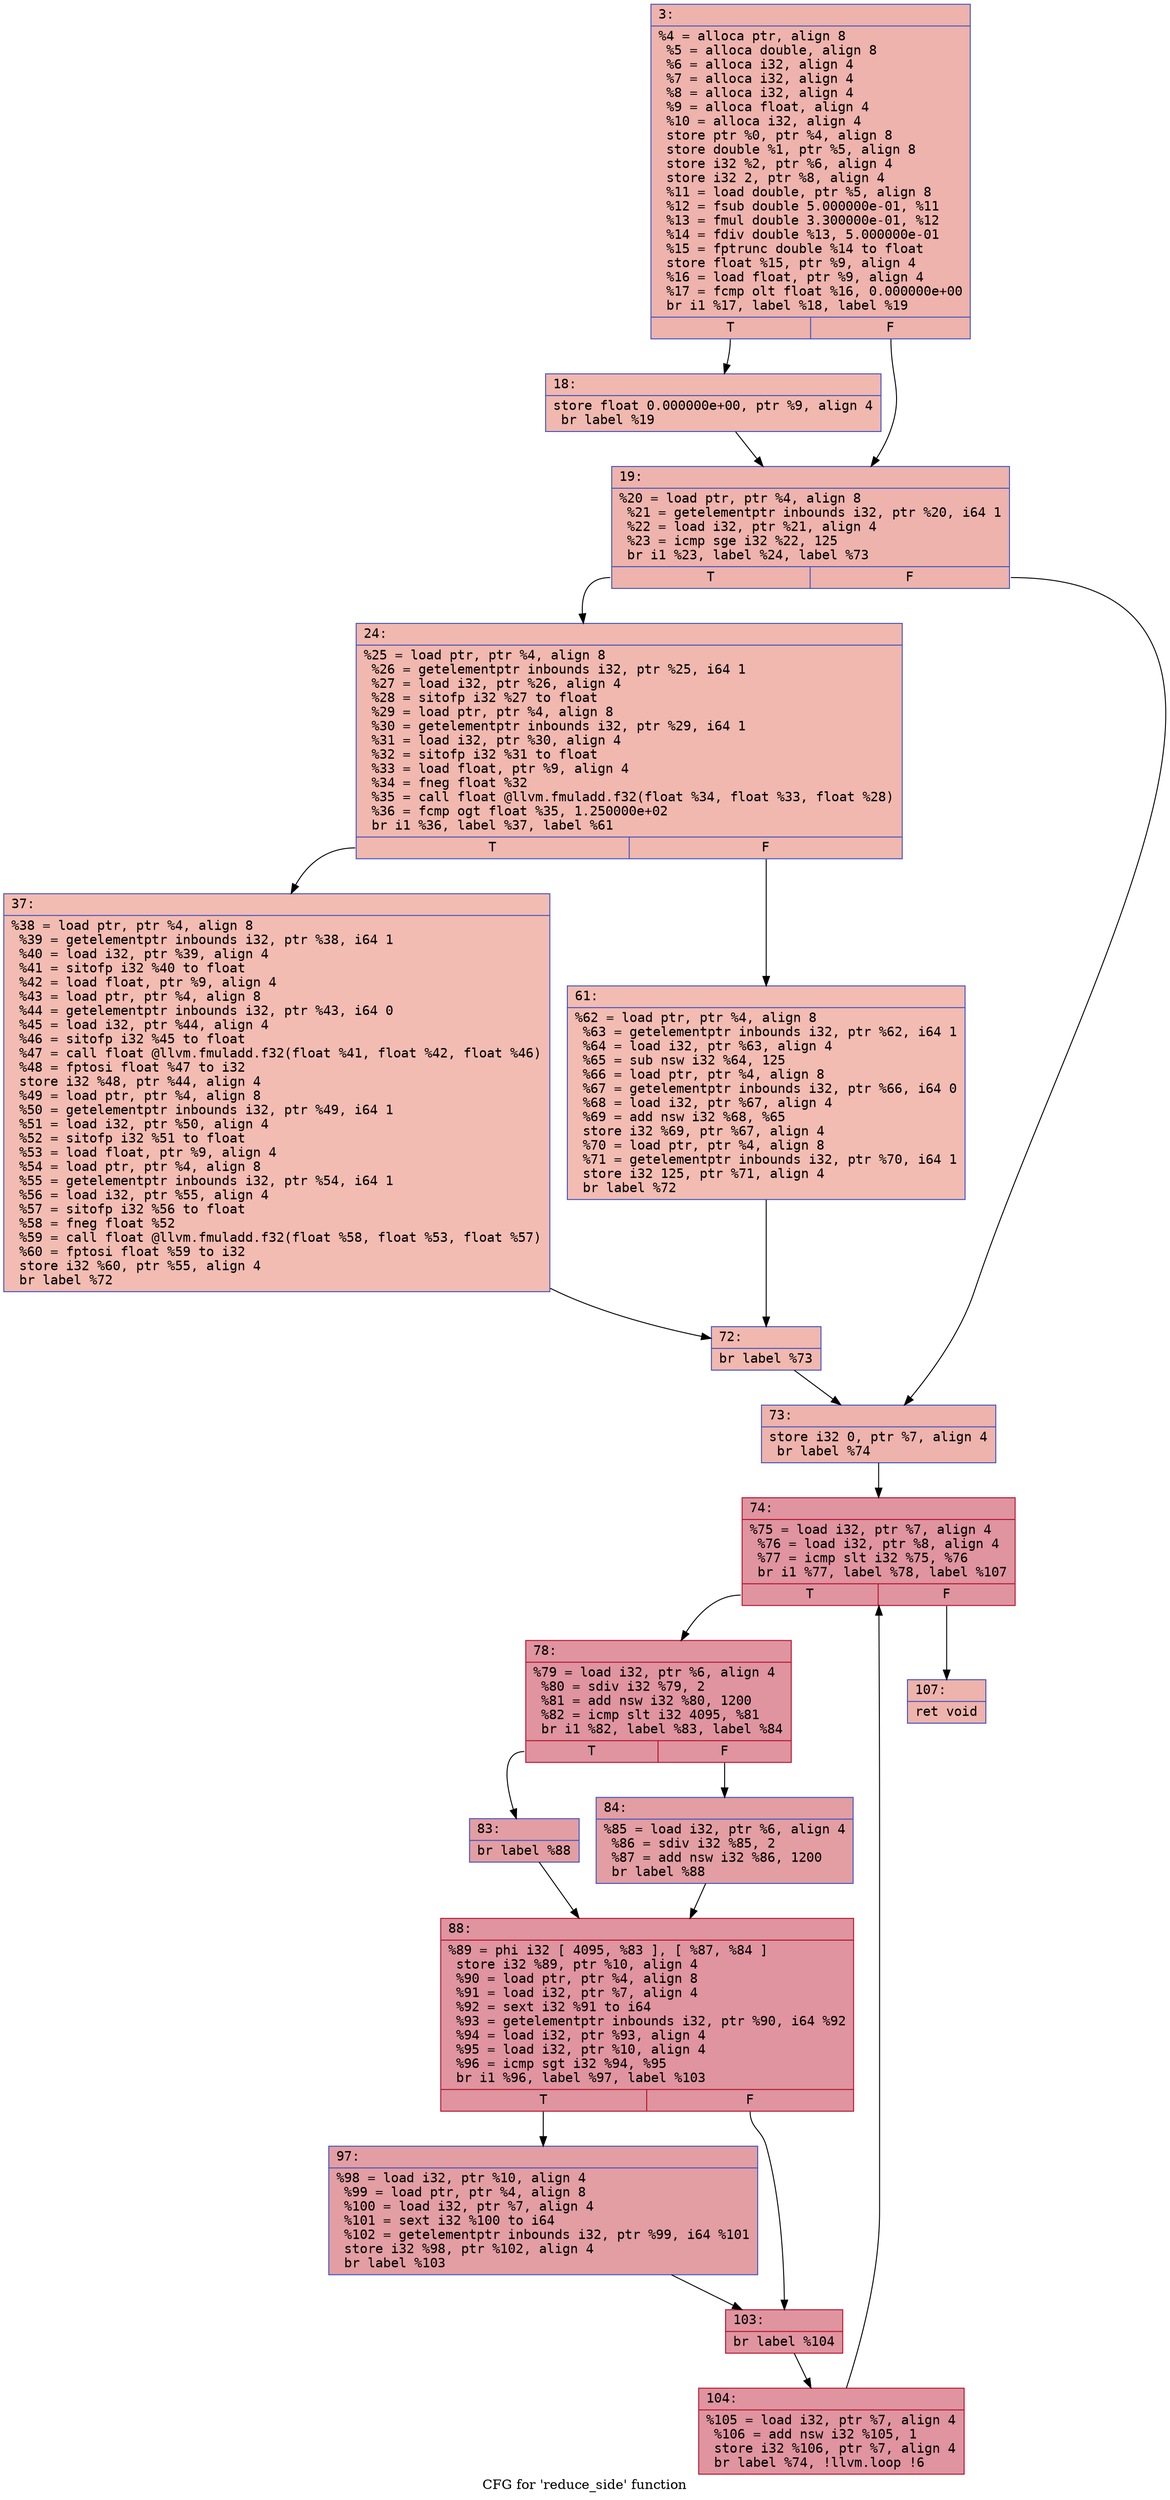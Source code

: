 digraph "CFG for 'reduce_side' function" {
	label="CFG for 'reduce_side' function";

	Node0x600001614410 [shape=record,color="#3d50c3ff", style=filled, fillcolor="#d6524470" fontname="Courier",label="{3:\l|  %4 = alloca ptr, align 8\l  %5 = alloca double, align 8\l  %6 = alloca i32, align 4\l  %7 = alloca i32, align 4\l  %8 = alloca i32, align 4\l  %9 = alloca float, align 4\l  %10 = alloca i32, align 4\l  store ptr %0, ptr %4, align 8\l  store double %1, ptr %5, align 8\l  store i32 %2, ptr %6, align 4\l  store i32 2, ptr %8, align 4\l  %11 = load double, ptr %5, align 8\l  %12 = fsub double 5.000000e-01, %11\l  %13 = fmul double 3.300000e-01, %12\l  %14 = fdiv double %13, 5.000000e-01\l  %15 = fptrunc double %14 to float\l  store float %15, ptr %9, align 4\l  %16 = load float, ptr %9, align 4\l  %17 = fcmp olt float %16, 0.000000e+00\l  br i1 %17, label %18, label %19\l|{<s0>T|<s1>F}}"];
	Node0x600001614410:s0 -> Node0x600001614460[tooltip="3 -> 18\nProbability 50.00%" ];
	Node0x600001614410:s1 -> Node0x6000016144b0[tooltip="3 -> 19\nProbability 50.00%" ];
	Node0x600001614460 [shape=record,color="#3d50c3ff", style=filled, fillcolor="#dc5d4a70" fontname="Courier",label="{18:\l|  store float 0.000000e+00, ptr %9, align 4\l  br label %19\l}"];
	Node0x600001614460 -> Node0x6000016144b0[tooltip="18 -> 19\nProbability 100.00%" ];
	Node0x6000016144b0 [shape=record,color="#3d50c3ff", style=filled, fillcolor="#d6524470" fontname="Courier",label="{19:\l|  %20 = load ptr, ptr %4, align 8\l  %21 = getelementptr inbounds i32, ptr %20, i64 1\l  %22 = load i32, ptr %21, align 4\l  %23 = icmp sge i32 %22, 125\l  br i1 %23, label %24, label %73\l|{<s0>T|<s1>F}}"];
	Node0x6000016144b0:s0 -> Node0x600001614500[tooltip="19 -> 24\nProbability 50.00%" ];
	Node0x6000016144b0:s1 -> Node0x600001614640[tooltip="19 -> 73\nProbability 50.00%" ];
	Node0x600001614500 [shape=record,color="#3d50c3ff", style=filled, fillcolor="#dc5d4a70" fontname="Courier",label="{24:\l|  %25 = load ptr, ptr %4, align 8\l  %26 = getelementptr inbounds i32, ptr %25, i64 1\l  %27 = load i32, ptr %26, align 4\l  %28 = sitofp i32 %27 to float\l  %29 = load ptr, ptr %4, align 8\l  %30 = getelementptr inbounds i32, ptr %29, i64 1\l  %31 = load i32, ptr %30, align 4\l  %32 = sitofp i32 %31 to float\l  %33 = load float, ptr %9, align 4\l  %34 = fneg float %32\l  %35 = call float @llvm.fmuladd.f32(float %34, float %33, float %28)\l  %36 = fcmp ogt float %35, 1.250000e+02\l  br i1 %36, label %37, label %61\l|{<s0>T|<s1>F}}"];
	Node0x600001614500:s0 -> Node0x600001614550[tooltip="24 -> 37\nProbability 50.00%" ];
	Node0x600001614500:s1 -> Node0x6000016145a0[tooltip="24 -> 61\nProbability 50.00%" ];
	Node0x600001614550 [shape=record,color="#3d50c3ff", style=filled, fillcolor="#e1675170" fontname="Courier",label="{37:\l|  %38 = load ptr, ptr %4, align 8\l  %39 = getelementptr inbounds i32, ptr %38, i64 1\l  %40 = load i32, ptr %39, align 4\l  %41 = sitofp i32 %40 to float\l  %42 = load float, ptr %9, align 4\l  %43 = load ptr, ptr %4, align 8\l  %44 = getelementptr inbounds i32, ptr %43, i64 0\l  %45 = load i32, ptr %44, align 4\l  %46 = sitofp i32 %45 to float\l  %47 = call float @llvm.fmuladd.f32(float %41, float %42, float %46)\l  %48 = fptosi float %47 to i32\l  store i32 %48, ptr %44, align 4\l  %49 = load ptr, ptr %4, align 8\l  %50 = getelementptr inbounds i32, ptr %49, i64 1\l  %51 = load i32, ptr %50, align 4\l  %52 = sitofp i32 %51 to float\l  %53 = load float, ptr %9, align 4\l  %54 = load ptr, ptr %4, align 8\l  %55 = getelementptr inbounds i32, ptr %54, i64 1\l  %56 = load i32, ptr %55, align 4\l  %57 = sitofp i32 %56 to float\l  %58 = fneg float %52\l  %59 = call float @llvm.fmuladd.f32(float %58, float %53, float %57)\l  %60 = fptosi float %59 to i32\l  store i32 %60, ptr %55, align 4\l  br label %72\l}"];
	Node0x600001614550 -> Node0x6000016145f0[tooltip="37 -> 72\nProbability 100.00%" ];
	Node0x6000016145a0 [shape=record,color="#3d50c3ff", style=filled, fillcolor="#e1675170" fontname="Courier",label="{61:\l|  %62 = load ptr, ptr %4, align 8\l  %63 = getelementptr inbounds i32, ptr %62, i64 1\l  %64 = load i32, ptr %63, align 4\l  %65 = sub nsw i32 %64, 125\l  %66 = load ptr, ptr %4, align 8\l  %67 = getelementptr inbounds i32, ptr %66, i64 0\l  %68 = load i32, ptr %67, align 4\l  %69 = add nsw i32 %68, %65\l  store i32 %69, ptr %67, align 4\l  %70 = load ptr, ptr %4, align 8\l  %71 = getelementptr inbounds i32, ptr %70, i64 1\l  store i32 125, ptr %71, align 4\l  br label %72\l}"];
	Node0x6000016145a0 -> Node0x6000016145f0[tooltip="61 -> 72\nProbability 100.00%" ];
	Node0x6000016145f0 [shape=record,color="#3d50c3ff", style=filled, fillcolor="#dc5d4a70" fontname="Courier",label="{72:\l|  br label %73\l}"];
	Node0x6000016145f0 -> Node0x600001614640[tooltip="72 -> 73\nProbability 100.00%" ];
	Node0x600001614640 [shape=record,color="#3d50c3ff", style=filled, fillcolor="#d6524470" fontname="Courier",label="{73:\l|  store i32 0, ptr %7, align 4\l  br label %74\l}"];
	Node0x600001614640 -> Node0x600001614690[tooltip="73 -> 74\nProbability 100.00%" ];
	Node0x600001614690 [shape=record,color="#b70d28ff", style=filled, fillcolor="#b70d2870" fontname="Courier",label="{74:\l|  %75 = load i32, ptr %7, align 4\l  %76 = load i32, ptr %8, align 4\l  %77 = icmp slt i32 %75, %76\l  br i1 %77, label %78, label %107\l|{<s0>T|<s1>F}}"];
	Node0x600001614690:s0 -> Node0x6000016146e0[tooltip="74 -> 78\nProbability 96.88%" ];
	Node0x600001614690:s1 -> Node0x600001614910[tooltip="74 -> 107\nProbability 3.12%" ];
	Node0x6000016146e0 [shape=record,color="#b70d28ff", style=filled, fillcolor="#b70d2870" fontname="Courier",label="{78:\l|  %79 = load i32, ptr %6, align 4\l  %80 = sdiv i32 %79, 2\l  %81 = add nsw i32 %80, 1200\l  %82 = icmp slt i32 4095, %81\l  br i1 %82, label %83, label %84\l|{<s0>T|<s1>F}}"];
	Node0x6000016146e0:s0 -> Node0x600001614730[tooltip="78 -> 83\nProbability 50.00%" ];
	Node0x6000016146e0:s1 -> Node0x600001614780[tooltip="78 -> 84\nProbability 50.00%" ];
	Node0x600001614730 [shape=record,color="#3d50c3ff", style=filled, fillcolor="#be242e70" fontname="Courier",label="{83:\l|  br label %88\l}"];
	Node0x600001614730 -> Node0x6000016147d0[tooltip="83 -> 88\nProbability 100.00%" ];
	Node0x600001614780 [shape=record,color="#3d50c3ff", style=filled, fillcolor="#be242e70" fontname="Courier",label="{84:\l|  %85 = load i32, ptr %6, align 4\l  %86 = sdiv i32 %85, 2\l  %87 = add nsw i32 %86, 1200\l  br label %88\l}"];
	Node0x600001614780 -> Node0x6000016147d0[tooltip="84 -> 88\nProbability 100.00%" ];
	Node0x6000016147d0 [shape=record,color="#b70d28ff", style=filled, fillcolor="#b70d2870" fontname="Courier",label="{88:\l|  %89 = phi i32 [ 4095, %83 ], [ %87, %84 ]\l  store i32 %89, ptr %10, align 4\l  %90 = load ptr, ptr %4, align 8\l  %91 = load i32, ptr %7, align 4\l  %92 = sext i32 %91 to i64\l  %93 = getelementptr inbounds i32, ptr %90, i64 %92\l  %94 = load i32, ptr %93, align 4\l  %95 = load i32, ptr %10, align 4\l  %96 = icmp sgt i32 %94, %95\l  br i1 %96, label %97, label %103\l|{<s0>T|<s1>F}}"];
	Node0x6000016147d0:s0 -> Node0x600001614820[tooltip="88 -> 97\nProbability 50.00%" ];
	Node0x6000016147d0:s1 -> Node0x600001614870[tooltip="88 -> 103\nProbability 50.00%" ];
	Node0x600001614820 [shape=record,color="#3d50c3ff", style=filled, fillcolor="#be242e70" fontname="Courier",label="{97:\l|  %98 = load i32, ptr %10, align 4\l  %99 = load ptr, ptr %4, align 8\l  %100 = load i32, ptr %7, align 4\l  %101 = sext i32 %100 to i64\l  %102 = getelementptr inbounds i32, ptr %99, i64 %101\l  store i32 %98, ptr %102, align 4\l  br label %103\l}"];
	Node0x600001614820 -> Node0x600001614870[tooltip="97 -> 103\nProbability 100.00%" ];
	Node0x600001614870 [shape=record,color="#b70d28ff", style=filled, fillcolor="#b70d2870" fontname="Courier",label="{103:\l|  br label %104\l}"];
	Node0x600001614870 -> Node0x6000016148c0[tooltip="103 -> 104\nProbability 100.00%" ];
	Node0x6000016148c0 [shape=record,color="#b70d28ff", style=filled, fillcolor="#b70d2870" fontname="Courier",label="{104:\l|  %105 = load i32, ptr %7, align 4\l  %106 = add nsw i32 %105, 1\l  store i32 %106, ptr %7, align 4\l  br label %74, !llvm.loop !6\l}"];
	Node0x6000016148c0 -> Node0x600001614690[tooltip="104 -> 74\nProbability 100.00%" ];
	Node0x600001614910 [shape=record,color="#3d50c3ff", style=filled, fillcolor="#d6524470" fontname="Courier",label="{107:\l|  ret void\l}"];
}
